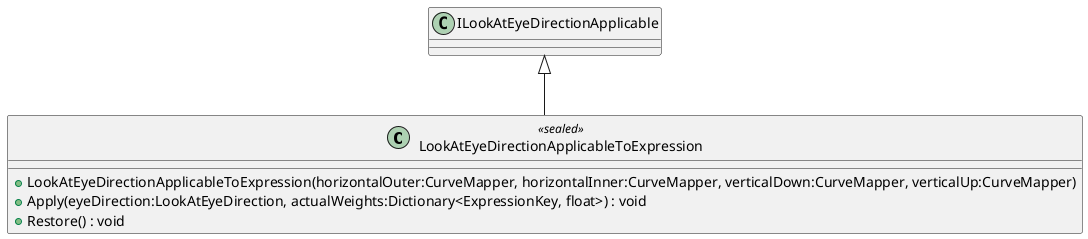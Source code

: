 @startuml
class LookAtEyeDirectionApplicableToExpression <<sealed>> {
    + LookAtEyeDirectionApplicableToExpression(horizontalOuter:CurveMapper, horizontalInner:CurveMapper, verticalDown:CurveMapper, verticalUp:CurveMapper)
    + Apply(eyeDirection:LookAtEyeDirection, actualWeights:Dictionary<ExpressionKey, float>) : void
    + Restore() : void
}
ILookAtEyeDirectionApplicable <|-- LookAtEyeDirectionApplicableToExpression
@enduml
